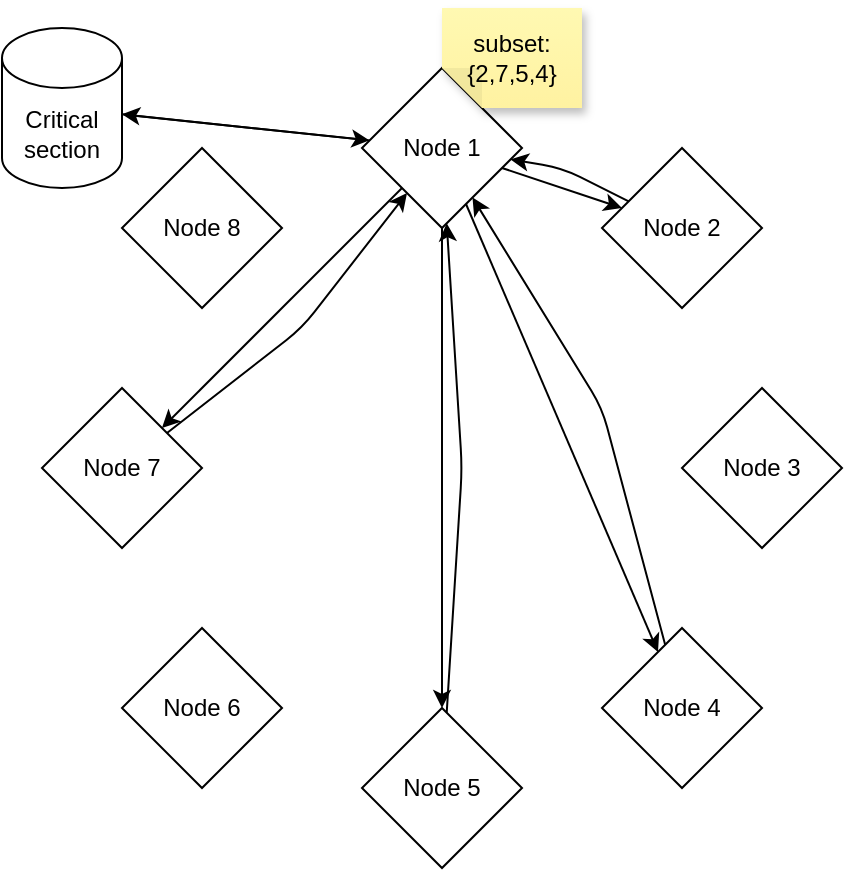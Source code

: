 <mxfile>
    <diagram id="xvW4HMtExJyCnBN0Gkjl" name="Token Ring">
        <mxGraphModel dx="795" dy="563" grid="1" gridSize="10" guides="1" tooltips="1" connect="1" arrows="1" fold="1" page="1" pageScale="1" pageWidth="850" pageHeight="1100" math="0" shadow="0">
            <root>
                <mxCell id="0"/>
                <mxCell id="1" parent="0"/>
                <mxCell id="2" style="edgeStyle=none;html=1;" edge="1" parent="1" source="5vOUMT4Zl3GGhbj1ISW2-3" target="5vOUMT4Zl3GGhbj1ISW2-15">
                    <mxGeometry relative="1" as="geometry"/>
                </mxCell>
                <mxCell id="3" style="edgeStyle=none;html=1;" edge="1" parent="1" source="5vOUMT4Zl3GGhbj1ISW2-3" target="5vOUMT4Zl3GGhbj1ISW2-5">
                    <mxGeometry relative="1" as="geometry"/>
                </mxCell>
                <mxCell id="4" style="edgeStyle=none;html=1;" edge="1" parent="1" source="5vOUMT4Zl3GGhbj1ISW2-3" target="5vOUMT4Zl3GGhbj1ISW2-9">
                    <mxGeometry relative="1" as="geometry"/>
                </mxCell>
                <mxCell id="5" style="edgeStyle=none;html=1;" edge="1" parent="1" source="5vOUMT4Zl3GGhbj1ISW2-3" target="5vOUMT4Zl3GGhbj1ISW2-11">
                    <mxGeometry relative="1" as="geometry"/>
                </mxCell>
                <mxCell id="11" style="edgeStyle=none;html=1;" edge="1" parent="1" source="5vOUMT4Zl3GGhbj1ISW2-3" target="5vOUMT4Zl3GGhbj1ISW2-18">
                    <mxGeometry relative="1" as="geometry"/>
                </mxCell>
                <mxCell id="5vOUMT4Zl3GGhbj1ISW2-3" value="Node 1" style="rhombus;whiteSpace=wrap;html=1;" parent="1" vertex="1">
                    <mxGeometry x="240" y="240" width="80" height="80" as="geometry"/>
                </mxCell>
                <mxCell id="9" style="edgeStyle=none;html=1;" edge="1" parent="1" source="5vOUMT4Zl3GGhbj1ISW2-5" target="5vOUMT4Zl3GGhbj1ISW2-3">
                    <mxGeometry relative="1" as="geometry">
                        <Array as="points">
                            <mxPoint x="340" y="290"/>
                        </Array>
                    </mxGeometry>
                </mxCell>
                <mxCell id="5vOUMT4Zl3GGhbj1ISW2-5" value="Node 2" style="rhombus;whiteSpace=wrap;html=1;" parent="1" vertex="1">
                    <mxGeometry x="360" y="280" width="80" height="80" as="geometry"/>
                </mxCell>
                <mxCell id="5vOUMT4Zl3GGhbj1ISW2-7" value="Node 3" style="rhombus;whiteSpace=wrap;html=1;" parent="1" vertex="1">
                    <mxGeometry x="400" y="400" width="80" height="80" as="geometry"/>
                </mxCell>
                <mxCell id="7" style="edgeStyle=none;html=1;" edge="1" parent="1" source="5vOUMT4Zl3GGhbj1ISW2-9" target="5vOUMT4Zl3GGhbj1ISW2-3">
                    <mxGeometry relative="1" as="geometry">
                        <Array as="points">
                            <mxPoint x="360" y="410"/>
                        </Array>
                    </mxGeometry>
                </mxCell>
                <mxCell id="5vOUMT4Zl3GGhbj1ISW2-9" value="Node 4" style="rhombus;whiteSpace=wrap;html=1;" parent="1" vertex="1">
                    <mxGeometry x="360" y="520" width="80" height="80" as="geometry"/>
                </mxCell>
                <mxCell id="8" style="edgeStyle=none;html=1;" edge="1" parent="1" source="5vOUMT4Zl3GGhbj1ISW2-11" target="5vOUMT4Zl3GGhbj1ISW2-3">
                    <mxGeometry relative="1" as="geometry">
                        <Array as="points">
                            <mxPoint x="290" y="440"/>
                        </Array>
                    </mxGeometry>
                </mxCell>
                <mxCell id="5vOUMT4Zl3GGhbj1ISW2-11" value="Node 5" style="rhombus;whiteSpace=wrap;html=1;" parent="1" vertex="1">
                    <mxGeometry x="240" y="560" width="80" height="80" as="geometry"/>
                </mxCell>
                <mxCell id="5vOUMT4Zl3GGhbj1ISW2-13" value="Node 6" style="rhombus;whiteSpace=wrap;html=1;" parent="1" vertex="1">
                    <mxGeometry x="120" y="520" width="80" height="80" as="geometry"/>
                </mxCell>
                <mxCell id="10" style="edgeStyle=none;html=1;" edge="1" parent="1" source="5vOUMT4Zl3GGhbj1ISW2-15" target="5vOUMT4Zl3GGhbj1ISW2-3">
                    <mxGeometry relative="1" as="geometry">
                        <Array as="points">
                            <mxPoint x="210" y="370"/>
                        </Array>
                    </mxGeometry>
                </mxCell>
                <mxCell id="5vOUMT4Zl3GGhbj1ISW2-15" value="Node 7" style="rhombus;whiteSpace=wrap;html=1;" parent="1" vertex="1">
                    <mxGeometry x="80" y="400" width="80" height="80" as="geometry"/>
                </mxCell>
                <mxCell id="5vOUMT4Zl3GGhbj1ISW2-17" value="Node 8" style="rhombus;whiteSpace=wrap;html=1;" parent="1" vertex="1">
                    <mxGeometry x="120" y="280" width="80" height="80" as="geometry"/>
                </mxCell>
                <mxCell id="12" style="edgeStyle=none;html=1;" edge="1" parent="1" source="5vOUMT4Zl3GGhbj1ISW2-18" target="5vOUMT4Zl3GGhbj1ISW2-3">
                    <mxGeometry relative="1" as="geometry"/>
                </mxCell>
                <mxCell id="5vOUMT4Zl3GGhbj1ISW2-18" value="Critical section" style="shape=cylinder3;whiteSpace=wrap;html=1;boundedLbl=1;backgroundOutline=1;size=15;" parent="1" vertex="1">
                    <mxGeometry x="60" y="220" width="60" height="80" as="geometry"/>
                </mxCell>
                <mxCell id="6" value="subset:&lt;br&gt;{2,7,5,4}" style="shape=note;whiteSpace=wrap;html=1;backgroundOutline=1;fontColor=#000000;darkOpacity=0.05;fillColor=#FFF9B2;strokeColor=none;fillStyle=solid;direction=west;gradientDirection=north;gradientColor=#FFF2A1;shadow=1;size=20;pointerEvents=1;" vertex="1" parent="1">
                    <mxGeometry x="280" y="210" width="70" height="50" as="geometry"/>
                </mxCell>
            </root>
        </mxGraphModel>
    </diagram>
</mxfile>